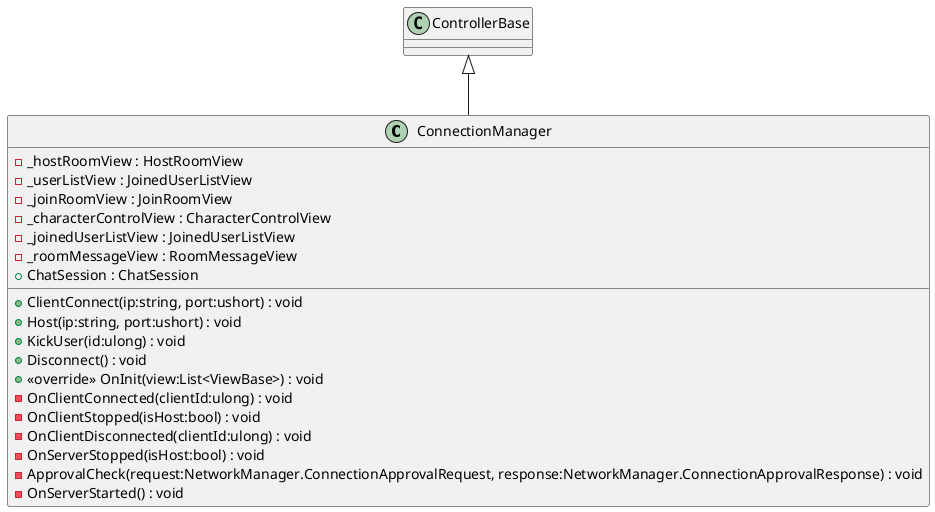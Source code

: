 @startuml
class ConnectionManager {
    - _hostRoomView : HostRoomView
    - _userListView : JoinedUserListView
    - _joinRoomView : JoinRoomView
    - _characterControlView : CharacterControlView
    - _joinedUserListView : JoinedUserListView
    - _roomMessageView : RoomMessageView
    + ClientConnect(ip:string, port:ushort) : void
    + Host(ip:string, port:ushort) : void
    + KickUser(id:ulong) : void
    + Disconnect() : void
    + ChatSession : ChatSession
    + <<override>> OnInit(view:List<ViewBase>) : void
    - OnClientConnected(clientId:ulong) : void
    - OnClientStopped(isHost:bool) : void
    - OnClientDisconnected(clientId:ulong) : void
    - OnServerStopped(isHost:bool) : void
    - ApprovalCheck(request:NetworkManager.ConnectionApprovalRequest, response:NetworkManager.ConnectionApprovalResponse) : void
    - OnServerStarted() : void
}
ControllerBase <|-- ConnectionManager
@enduml
